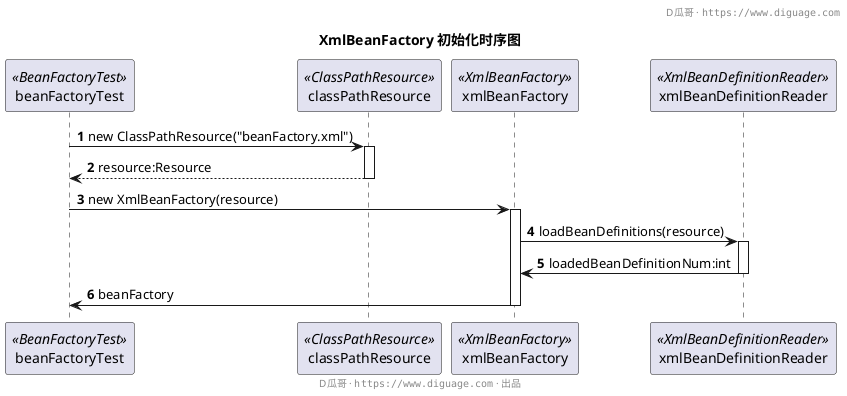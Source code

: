 @startuml
header D瓜哥 · ""https://www.diguage.com""

title **XmlBeanFactory 初始化时序图**


autonumber

participant beanFactoryTest <<BeanFactoryTest>>
participant classPathResource <<ClassPathResource>>
participant xmlBeanFactory <<XmlBeanFactory>>
participant xmlBeanDefinitionReader <<XmlBeanDefinitionReader>>

beanFactoryTest -> classPathResource : new ClassPathResource("beanFactory.xml")
activate classPathResource
beanFactoryTest <-- classPathResource : resource:Resource
deactivate classPathResource

beanFactoryTest -> xmlBeanFactory : new XmlBeanFactory(resource)
activate xmlBeanFactory
    xmlBeanFactory -> xmlBeanDefinitionReader : loadBeanDefinitions(resource)
    activate xmlBeanDefinitionReader
    xmlBeanFactory <- xmlBeanDefinitionReader : loadedBeanDefinitionNum:int
    deactivate xmlBeanDefinitionReader
beanFactoryTest <- xmlBeanFactory : beanFactory
deactivate xmlBeanFactory


footer D瓜哥 · ""https://www.diguage.com"" · 出品
@enduml